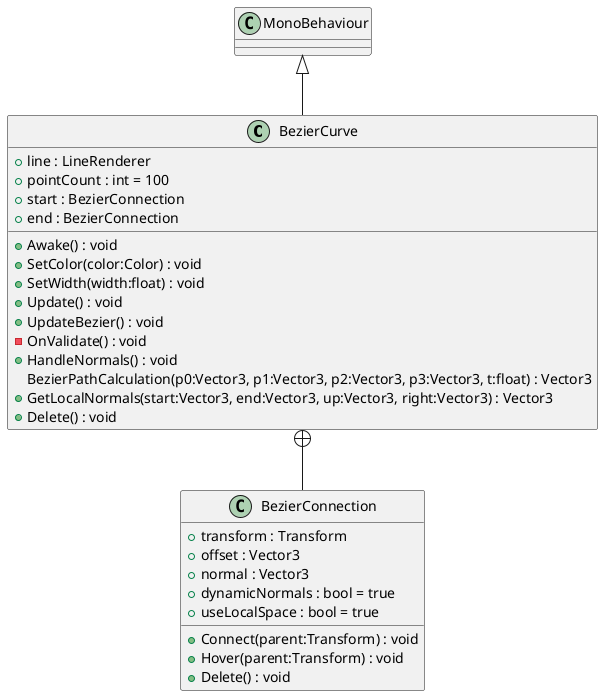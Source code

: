 @startuml
class BezierCurve {
    + line : LineRenderer
    + pointCount : int = 100
    + start : BezierConnection
    + end : BezierConnection
    + Awake() : void
    + SetColor(color:Color) : void
    + SetWidth(width:float) : void
    + Update() : void
    + UpdateBezier() : void
    - OnValidate() : void
    + HandleNormals() : void
    BezierPathCalculation(p0:Vector3, p1:Vector3, p2:Vector3, p3:Vector3, t:float) : Vector3
    + GetLocalNormals(start:Vector3, end:Vector3, up:Vector3, right:Vector3) : Vector3
    + Delete() : void
}
class BezierConnection {
    + transform : Transform
    + offset : Vector3
    + normal : Vector3
    + dynamicNormals : bool = true
    + useLocalSpace : bool = true
    + Connect(parent:Transform) : void
    + Hover(parent:Transform) : void
    + Delete() : void
}
MonoBehaviour <|-- BezierCurve
BezierCurve +-- BezierConnection
@enduml
